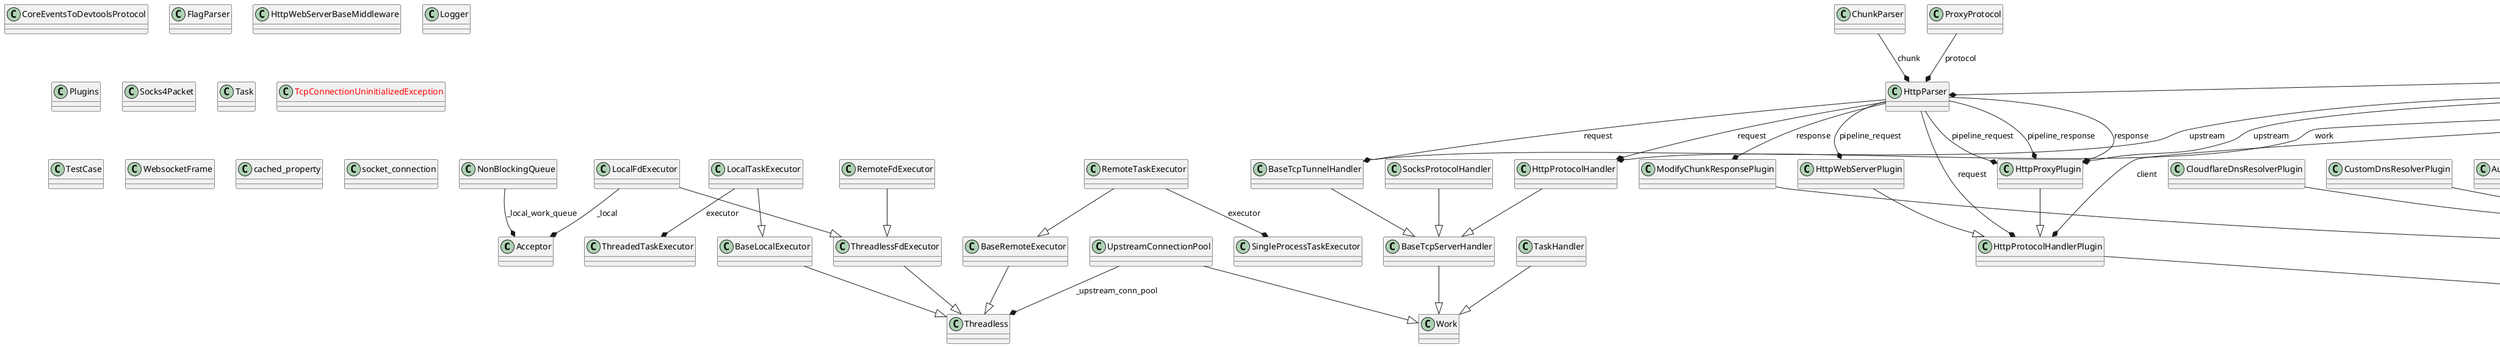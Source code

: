@startuml classes
set namespaceSeparator none
class "Acceptor" as proxy.core.acceptor.acceptor.Acceptor {
}
class "AcceptorPool" as proxy.core.acceptor.pool.AcceptorPool {
}
class "AuthPlugin" as proxy.http.proxy.auth.AuthPlugin {
}
class "BaseCacheResponsesPlugin" as proxy.plugin.cache.base.BaseCacheResponsesPlugin {
}
class "BaseListener" as proxy.core.listener.base.BaseListener {
}
class "BaseLocalExecutor" as proxy.core.work.local.BaseLocalExecutor {
}
class "BaseRemoteExecutor" as proxy.core.work.remote.BaseRemoteExecutor {
}
class "BaseTcpServerHandler" as proxy.core.base.tcp_server.BaseTcpServerHandler {
}
class "BaseTcpTunnelHandler" as proxy.core.base.tcp_tunnel.BaseTcpTunnelHandler {
}
class "CacheResponsesPlugin" as proxy.plugin.cache.cache_responses.CacheResponsesPlugin {
}
class "CacheStore" as proxy.plugin.cache.store.base.CacheStore {
}
class "ChunkParser" as proxy.http.parser.chunk.ChunkParser {
}
class "CloudflareDnsResolverPlugin" as proxy.plugin.cloudflare_dns.CloudflareDnsResolverPlugin {
}
class "CoreEventsToDevtoolsProtocol" as proxy.http.inspector.transformer.CoreEventsToDevtoolsProtocol {
}
class "CustomDnsResolverPlugin" as proxy.plugin.custom_dns_resolver.CustomDnsResolverPlugin {
}
class "DescriptorsHandlerMixin" as proxy.http.descriptors.DescriptorsHandlerMixin {
}
class "DevtoolsProtocolPlugin" as proxy.http.inspector.devtools.DevtoolsProtocolPlugin {
}
class "EventDispatcher" as proxy.core.event.dispatcher.EventDispatcher {
}
class "EventManager" as proxy.core.event.manager.EventManager {
}
class "EventQueue" as proxy.core.event.queue.EventQueue {
}
class "EventSubscriber" as proxy.core.event.subscriber.EventSubscriber {
}
class "FilterByClientIpPlugin" as proxy.plugin.filter_by_client_ip.FilterByClientIpPlugin {
}
class "FilterByURLRegexPlugin" as proxy.plugin.filter_by_url_regex.FilterByURLRegexPlugin {
}
class "FilterByUpstreamHostPlugin" as proxy.plugin.filter_by_upstream.FilterByUpstreamHostPlugin {
}
class "FlagParser" as proxy.common.flag.FlagParser {
}
class "HttpClientConnection" as proxy.http.connection.HttpClientConnection {
}
class "HttpParser" as proxy.http.parser.parser.HttpParser {
}
class "<color:red>HttpProtocolException</color>" as proxy.http.exception.base.HttpProtocolException {
}
class "HttpProtocolHandler" as proxy.http.handler.HttpProtocolHandler {
}
class "HttpProtocolHandlerPlugin" as proxy.http.plugin.HttpProtocolHandlerPlugin {
}
class "HttpProxyBasePlugin" as proxy.http.proxy.plugin.HttpProxyBasePlugin {
}
class "HttpProxyPlugin" as proxy.http.proxy.server.HttpProxyPlugin {
}
class "<color:red>HttpRequestRejected</color>" as proxy.http.exception.http_request_rejected.HttpRequestRejected {
}
class "HttpWebServerBaseMiddleware" as proxy.http.server.middleware.HttpWebServerBaseMiddleware {
}
class "HttpWebServerBasePlugin" as proxy.http.server.plugin.HttpWebServerBasePlugin {
}
class "HttpWebServerPacFilePlugin" as proxy.http.server.pac_plugin.HttpWebServerPacFilePlugin {
}
class "HttpWebServerPlugin" as proxy.http.server.web.HttpWebServerPlugin {
}
class "InspectTrafficPlugin" as proxy.http.inspector.inspect_traffic.InspectTrafficPlugin {
}
class "ListenerPool" as proxy.core.listener.pool.ListenerPool {
}
class "LocalFdExecutor" as proxy.core.work.fd.local.LocalFdExecutor {
}
class "LocalTaskExecutor" as proxy.core.work.task.local.LocalTaskExecutor {
}
class "Logger" as proxy.common.logger.Logger {
}
class "ManInTheMiddlePlugin" as proxy.plugin.man_in_the_middle.ManInTheMiddlePlugin {
}
class "ModifyChunkResponsePlugin" as proxy.plugin.modify_chunk_response.ModifyChunkResponsePlugin {
}
class "ModifyPostDataPlugin" as proxy.plugin.modify_post_data.ModifyPostDataPlugin {
}
class "NonBlockingQueue" as proxy.common.backports.NonBlockingQueue {
}
class "OnDiskCacheStore" as proxy.plugin.cache.store.disk.OnDiskCacheStore {
}
class "Plugins" as proxy.common.plugins.Plugins {
}
class "ProgramNamePlugin" as proxy.plugin.program_name.ProgramNamePlugin {
}
class "ProposedRestApiPlugin" as proxy.plugin.mock_rest_api.ProposedRestApiPlugin {
}
class "Proxy" as proxy.proxy.Proxy {
}
class "<color:red>ProxyAuthenticationFailed</color>" as proxy.http.exception.proxy_auth_failed.ProxyAuthenticationFailed {
}
class "<color:red>ProxyConnectionFailed</color>" as proxy.http.exception.proxy_conn_failed.ProxyConnectionFailed {
}
class "ProxyDashboard" as proxy.dashboard.dashboard.ProxyDashboard {
}
class "ProxyPoolPlugin" as proxy.plugin.proxy_pool.ProxyPoolPlugin {
}
class "ProxyProtocol" as proxy.http.parser.protocol.ProxyProtocol {
}
class "RedirectToCustomServerPlugin" as proxy.plugin.redirect_to_custom_server.RedirectToCustomServerPlugin {
}
class "RemoteFdExecutor" as proxy.core.work.fd.remote.RemoteFdExecutor {
}
class "RemoteTaskExecutor" as proxy.core.work.task.remote.RemoteTaskExecutor {
}
class "ReverseProxy" as proxy.http.server.reverse.ReverseProxy {
}
class "ReverseProxyBasePlugin" as proxy.http.server.plugin.ReverseProxyBasePlugin {
}
class "ReverseProxyPlugin" as proxy.plugin.reverse_proxy.ReverseProxyPlugin {
}
class "ShortLinkPlugin" as proxy.plugin.shortlink.ShortLinkPlugin {
}
class "SingleProcessTaskExecutor" as proxy.core.work.task.remote.SingleProcessTaskExecutor {
}
class "Socks4Packet" as proxy.socks.packet.Socks4Packet {
}
class "SocksClientConnection" as proxy.socks.client.SocksClientConnection {
}
class "SocksProtocolHandler" as proxy.socks.handler.SocksProtocolHandler {
}
class "SshHttpProtocolHandler" as proxy.core.ssh.handler.SshHttpProtocolHandler {
}
class "SshTunnelListener" as proxy.core.ssh.listener.SshTunnelListener {
}
class "Task" as proxy.core.work.task.task.Task {
}
class "TaskHandler" as proxy.core.work.task.handler.TaskHandler {
}
class "TcpClientConnection" as proxy.core.connection.client.TcpClientConnection {
}
class "TcpConnection" as proxy.core.connection.connection.TcpConnection {
}
class "<color:red>TcpConnectionUninitializedException</color>" as proxy.core.connection.connection.TcpConnectionUninitializedException {
}
class "TcpServerConnection" as proxy.core.connection.server.TcpServerConnection {
}
class "TcpSocketListener" as proxy.core.listener.tcp.TcpSocketListener {
}
class "TcpUpstreamConnectionHandler" as proxy.core.base.tcp_upstream.TcpUpstreamConnectionHandler {
}
class "TestCase" as proxy.testing.test_case.TestCase {
}
class "ThreadedTaskExecutor" as proxy.core.work.task.local.ThreadedTaskExecutor {
}
class "Threadless" as proxy.core.work.threadless.Threadless {
}
class "ThreadlessFdExecutor" as proxy.core.work.fd.fd.ThreadlessFdExecutor {
}
class "ThreadlessPool" as proxy.core.work.pool.ThreadlessPool {
}
class "TlsCertificate" as proxy.core.tls.certificate.TlsCertificate {
}
class "TlsCertificateRequest" as proxy.core.tls.certificate.TlsCertificateRequest {
}
class "TlsCertificateVerify" as proxy.core.tls.certificate.TlsCertificateVerify {
}
class "TlsClientHello" as proxy.core.tls.hello.TlsClientHello {
}
class "TlsClientKeyExchange" as proxy.core.tls.key_exchange.TlsClientKeyExchange {
}
class "TlsFinished" as proxy.core.tls.finished.TlsFinished {
}
class "TlsHandshake" as proxy.core.tls.handshake.TlsHandshake {
}
class "TlsHelloRequest" as proxy.core.tls.hello.TlsHelloRequest {
}
class "TlsParser" as proxy.core.tls.tls.TlsParser {
}
class "TlsServerHello" as proxy.core.tls.hello.TlsServerHello {
}
class "TlsServerHelloDone" as proxy.core.tls.hello.TlsServerHelloDone {
}
class "TlsServerKeyExchange" as proxy.core.tls.key_exchange.TlsServerKeyExchange {
}
class "UnixSocketListener" as proxy.core.listener.unix.UnixSocketListener {
}
class "UpstreamConnectionPool" as proxy.core.connection.pool.UpstreamConnectionPool {
}
class "Url" as proxy.http.url.Url {
}
class "WebServerPlugin" as proxy.plugin.web_server_route.WebServerPlugin {
}
class "WebSocketTransport" as proxy.http.websocket.transport.WebSocketTransport {
}
class "WebSocketTransportBasePlugin" as proxy.http.websocket.plugin.WebSocketTransportBasePlugin {
}
class "WebsocketClient" as proxy.http.websocket.client.WebsocketClient {
}
class "WebsocketFrame" as proxy.http.websocket.frame.WebsocketFrame {
}
class "Work" as proxy.core.work.work.Work {
}
class "cached_property" as proxy.common.backports.cached_property {
}
class "socket_connection" as proxy.common.utils.socket_connection {
}
proxy.core.base.tcp_server.BaseTcpServerHandler --|> proxy.core.work.work.Work
proxy.core.base.tcp_tunnel.BaseTcpTunnelHandler --|> proxy.core.base.tcp_server.BaseTcpServerHandler
proxy.core.connection.client.TcpClientConnection --|> proxy.core.connection.connection.TcpConnection
proxy.core.connection.pool.UpstreamConnectionPool --|> proxy.core.work.work.Work
proxy.core.connection.server.TcpServerConnection --|> proxy.core.connection.connection.TcpConnection
proxy.core.listener.tcp.TcpSocketListener --|> proxy.core.listener.base.BaseListener
proxy.core.listener.unix.UnixSocketListener --|> proxy.core.listener.base.BaseListener
proxy.core.work.fd.fd.ThreadlessFdExecutor --|> proxy.core.work.threadless.Threadless
proxy.core.work.fd.local.LocalFdExecutor --|> proxy.core.work.fd.fd.ThreadlessFdExecutor
proxy.core.work.fd.remote.RemoteFdExecutor --|> proxy.core.work.fd.fd.ThreadlessFdExecutor
proxy.core.work.local.BaseLocalExecutor --|> proxy.core.work.threadless.Threadless
proxy.core.work.remote.BaseRemoteExecutor --|> proxy.core.work.threadless.Threadless
proxy.core.work.task.handler.TaskHandler --|> proxy.core.work.work.Work
proxy.core.work.task.local.LocalTaskExecutor --|> proxy.core.work.local.BaseLocalExecutor
proxy.core.work.task.remote.RemoteTaskExecutor --|> proxy.core.work.remote.BaseRemoteExecutor
proxy.dashboard.dashboard.ProxyDashboard --|> proxy.http.server.plugin.HttpWebServerBasePlugin
proxy.http.connection.HttpClientConnection --|> proxy.core.connection.client.TcpClientConnection
proxy.http.exception.http_request_rejected.HttpRequestRejected --|> proxy.http.exception.base.HttpProtocolException
proxy.http.exception.proxy_auth_failed.ProxyAuthenticationFailed --|> proxy.http.exception.base.HttpProtocolException
proxy.http.exception.proxy_conn_failed.ProxyConnectionFailed --|> proxy.http.exception.base.HttpProtocolException
proxy.http.handler.HttpProtocolHandler --|> proxy.core.base.tcp_server.BaseTcpServerHandler
proxy.http.inspector.devtools.DevtoolsProtocolPlugin --|> proxy.http.server.plugin.HttpWebServerBasePlugin
proxy.http.inspector.inspect_traffic.InspectTrafficPlugin --|> proxy.http.websocket.plugin.WebSocketTransportBasePlugin
proxy.http.plugin.HttpProtocolHandlerPlugin --|> proxy.http.descriptors.DescriptorsHandlerMixin
proxy.http.proxy.auth.AuthPlugin --|> proxy.http.proxy.plugin.HttpProxyBasePlugin
proxy.http.proxy.plugin.HttpProxyBasePlugin --|> proxy.http.descriptors.DescriptorsHandlerMixin
proxy.http.proxy.server.HttpProxyPlugin --|> proxy.http.plugin.HttpProtocolHandlerPlugin
proxy.http.server.pac_plugin.HttpWebServerPacFilePlugin --|> proxy.http.server.plugin.HttpWebServerBasePlugin
proxy.http.server.plugin.HttpWebServerBasePlugin --|> proxy.http.descriptors.DescriptorsHandlerMixin
proxy.http.server.reverse.ReverseProxy --|> proxy.core.base.tcp_upstream.TcpUpstreamConnectionHandler
proxy.http.server.reverse.ReverseProxy --|> proxy.http.server.plugin.HttpWebServerBasePlugin
proxy.http.server.web.HttpWebServerPlugin --|> proxy.http.plugin.HttpProtocolHandlerPlugin
proxy.http.websocket.client.WebsocketClient --|> proxy.core.connection.connection.TcpConnection
proxy.http.websocket.transport.WebSocketTransport --|> proxy.http.server.plugin.HttpWebServerBasePlugin
proxy.plugin.cache.base.BaseCacheResponsesPlugin --|> proxy.http.proxy.plugin.HttpProxyBasePlugin
proxy.plugin.cache.cache_responses.CacheResponsesPlugin --|> proxy.plugin.cache.base.BaseCacheResponsesPlugin
proxy.plugin.cache.store.disk.OnDiskCacheStore --|> proxy.plugin.cache.store.base.CacheStore
proxy.plugin.cloudflare_dns.CloudflareDnsResolverPlugin --|> proxy.http.proxy.plugin.HttpProxyBasePlugin
proxy.plugin.custom_dns_resolver.CustomDnsResolverPlugin --|> proxy.http.proxy.plugin.HttpProxyBasePlugin
proxy.plugin.filter_by_client_ip.FilterByClientIpPlugin --|> proxy.http.proxy.plugin.HttpProxyBasePlugin
proxy.plugin.filter_by_upstream.FilterByUpstreamHostPlugin --|> proxy.http.proxy.plugin.HttpProxyBasePlugin
proxy.plugin.filter_by_url_regex.FilterByURLRegexPlugin --|> proxy.http.proxy.plugin.HttpProxyBasePlugin
proxy.plugin.man_in_the_middle.ManInTheMiddlePlugin --|> proxy.http.proxy.plugin.HttpProxyBasePlugin
proxy.plugin.mock_rest_api.ProposedRestApiPlugin --|> proxy.http.proxy.plugin.HttpProxyBasePlugin
proxy.plugin.modify_chunk_response.ModifyChunkResponsePlugin --|> proxy.http.proxy.plugin.HttpProxyBasePlugin
proxy.plugin.modify_post_data.ModifyPostDataPlugin --|> proxy.http.proxy.plugin.HttpProxyBasePlugin
proxy.plugin.program_name.ProgramNamePlugin --|> proxy.http.proxy.plugin.HttpProxyBasePlugin
proxy.plugin.proxy_pool.ProxyPoolPlugin --|> proxy.core.base.tcp_upstream.TcpUpstreamConnectionHandler
proxy.plugin.proxy_pool.ProxyPoolPlugin --|> proxy.http.proxy.plugin.HttpProxyBasePlugin
proxy.plugin.redirect_to_custom_server.RedirectToCustomServerPlugin --|> proxy.http.proxy.plugin.HttpProxyBasePlugin
proxy.plugin.reverse_proxy.ReverseProxyPlugin --|> proxy.http.server.plugin.ReverseProxyBasePlugin
proxy.plugin.shortlink.ShortLinkPlugin --|> proxy.http.proxy.plugin.HttpProxyBasePlugin
proxy.plugin.web_server_route.WebServerPlugin --|> proxy.http.server.plugin.HttpWebServerBasePlugin
proxy.socks.client.SocksClientConnection --|> proxy.core.connection.client.TcpClientConnection
proxy.socks.handler.SocksProtocolHandler --|> proxy.core.base.tcp_server.BaseTcpServerHandler
proxy.common.backports.NonBlockingQueue --* proxy.core.acceptor.acceptor.Acceptor : _local_work_queue
proxy.core.acceptor.pool.AcceptorPool --* proxy.proxy.Proxy : acceptors
proxy.core.connection.pool.UpstreamConnectionPool --* proxy.core.work.threadless.Threadless : _upstream_conn_pool
proxy.core.connection.server.TcpServerConnection --* proxy.core.base.tcp_tunnel.BaseTcpTunnelHandler : upstream
proxy.core.connection.server.TcpServerConnection --* proxy.core.base.tcp_upstream.TcpUpstreamConnectionHandler : upstream
proxy.core.connection.server.TcpServerConnection --* proxy.http.proxy.server.HttpProxyPlugin : upstream
proxy.core.event.dispatcher.EventDispatcher --* proxy.core.event.manager.EventManager : dispatcher
proxy.core.event.manager.EventManager --* proxy.proxy.Proxy : event_manager
proxy.core.event.queue.EventQueue --* proxy.core.event.dispatcher.EventDispatcher : event_queue
proxy.core.event.queue.EventQueue --* proxy.core.event.manager.EventManager : queue
proxy.core.event.queue.EventQueue --* proxy.core.event.subscriber.EventSubscriber : event_queue
proxy.core.event.queue.EventQueue --* proxy.http.proxy.plugin.HttpProxyBasePlugin : event_queue
proxy.core.event.queue.EventQueue --* proxy.http.server.plugin.HttpWebServerBasePlugin : event_queue
proxy.core.event.queue.EventQueue --* proxy.http.websocket.plugin.WebSocketTransportBasePlugin : event_queue
proxy.core.event.subscriber.EventSubscriber --* proxy.http.inspector.devtools.DevtoolsProtocolPlugin : subscriber
proxy.core.event.subscriber.EventSubscriber --* proxy.http.inspector.inspect_traffic.InspectTrafficPlugin : subscriber
proxy.core.listener.pool.ListenerPool --* proxy.core.acceptor.pool.AcceptorPool : listeners
proxy.core.listener.pool.ListenerPool --* proxy.proxy.Proxy : listeners
proxy.core.ssh.handler.SshHttpProtocolHandler --* proxy.proxy.Proxy : ssh_http_protocol_handler
proxy.core.ssh.listener.SshTunnelListener --* proxy.proxy.Proxy : ssh_tunnel_listener
proxy.core.tls.certificate.TlsCertificate --* proxy.core.tls.handshake.TlsHandshake : certificate
proxy.core.tls.certificate.TlsCertificateRequest --* proxy.core.tls.handshake.TlsHandshake : certificate_request
proxy.core.tls.certificate.TlsCertificateVerify --* proxy.core.tls.handshake.TlsHandshake : certificate_verify
proxy.core.tls.finished.TlsFinished --* proxy.core.tls.handshake.TlsHandshake : finished
proxy.core.tls.handshake.TlsHandshake --* proxy.core.tls.tls.TlsParser : handshake
proxy.core.tls.hello.TlsClientHello --* proxy.core.tls.handshake.TlsHandshake : client_hello
proxy.core.tls.hello.TlsHelloRequest --* proxy.core.tls.handshake.TlsHandshake : hello_request
proxy.core.tls.hello.TlsServerHello --* proxy.core.tls.handshake.TlsHandshake : server_hello
proxy.core.tls.hello.TlsServerHelloDone --* proxy.core.tls.handshake.TlsHandshake : server_hello_done
proxy.core.tls.key_exchange.TlsClientKeyExchange --* proxy.core.tls.handshake.TlsHandshake : client_key_exchange
proxy.core.tls.key_exchange.TlsServerKeyExchange --* proxy.core.tls.handshake.TlsHandshake : server_key_exchange
proxy.core.work.fd.local.LocalFdExecutor --* proxy.core.acceptor.acceptor.Acceptor : _local
proxy.core.work.pool.ThreadlessPool --* proxy.proxy.Proxy : executors
proxy.core.work.task.local.LocalTaskExecutor --* proxy.core.work.task.local.ThreadedTaskExecutor : executor
proxy.core.work.task.remote.RemoteTaskExecutor --* proxy.core.work.task.remote.SingleProcessTaskExecutor : executor
proxy.http.connection.HttpClientConnection --* proxy.http.handler.HttpProtocolHandler : work
proxy.http.connection.HttpClientConnection --* proxy.http.plugin.HttpProtocolHandlerPlugin : client
proxy.http.connection.HttpClientConnection --* proxy.http.proxy.plugin.HttpProxyBasePlugin : client
proxy.http.connection.HttpClientConnection --* proxy.http.server.plugin.HttpWebServerBasePlugin : client
proxy.http.parser.chunk.ChunkParser --* proxy.http.parser.parser.HttpParser : chunk
proxy.http.parser.parser.HttpParser --* proxy.core.base.tcp_tunnel.BaseTcpTunnelHandler : request
proxy.http.parser.parser.HttpParser --* proxy.http.handler.HttpProtocolHandler : request
proxy.http.parser.parser.HttpParser --* proxy.http.plugin.HttpProtocolHandlerPlugin : request
proxy.http.parser.parser.HttpParser --* proxy.http.proxy.server.HttpProxyPlugin : response
proxy.http.parser.parser.HttpParser --* proxy.http.proxy.server.HttpProxyPlugin : pipeline_request
proxy.http.parser.parser.HttpParser --* proxy.http.proxy.server.HttpProxyPlugin : pipeline_response
proxy.http.parser.parser.HttpParser --* proxy.http.server.web.HttpWebServerPlugin : pipeline_request
proxy.http.parser.parser.HttpParser --* proxy.plugin.modify_chunk_response.ModifyChunkResponsePlugin : response
proxy.http.parser.protocol.ProxyProtocol --* proxy.http.parser.parser.HttpParser : protocol
proxy.http.url.Url --* proxy.http.parser.parser.HttpParser : _url
proxy.http.url.Url --* proxy.http.server.reverse.ReverseProxy : choice
proxy.http.url.Url --* proxy.plugin.proxy_pool.ProxyPoolPlugin : _endpoint
proxy.plugin.cache.store.base.CacheStore --* proxy.plugin.cache.base.BaseCacheResponsesPlugin : store
proxy.plugin.cache.store.disk.OnDiskCacheStore --* proxy.plugin.cache.cache_responses.CacheResponsesPlugin : disk_store
@enduml
